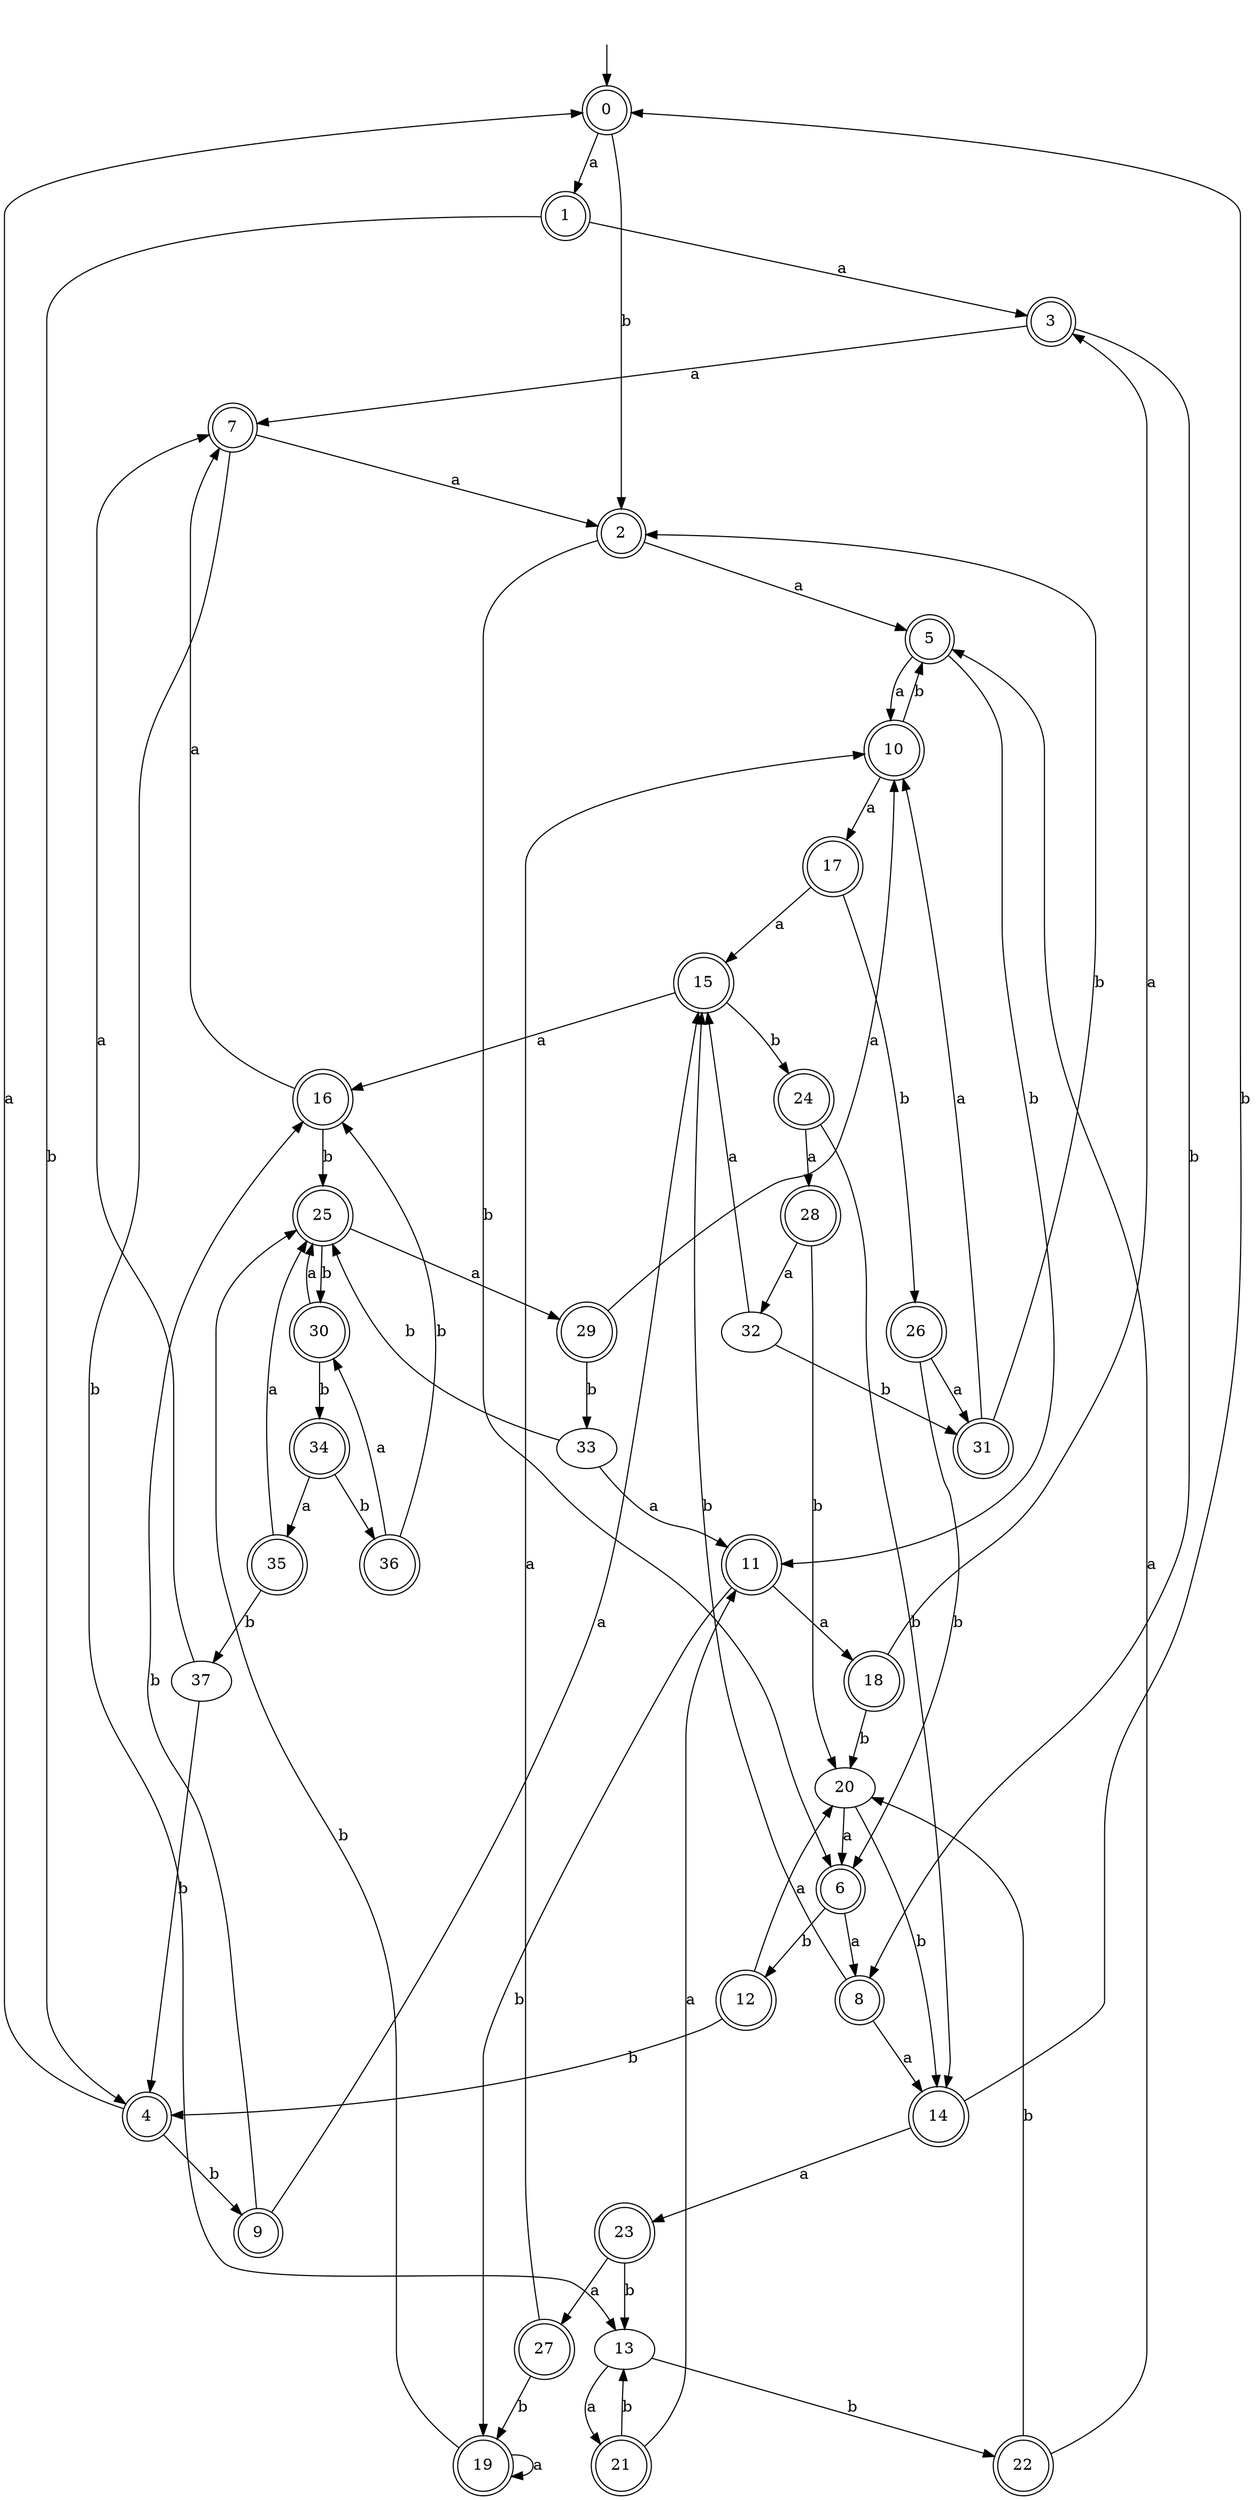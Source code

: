 digraph RandomDFA {
  __start0 [label="", shape=none];
  __start0 -> 0 [label=""];
  0 [shape=circle] [shape=doublecircle]
  0 -> 1 [label="a"]
  0 -> 2 [label="b"]
  1 [shape=doublecircle]
  1 -> 3 [label="a"]
  1 -> 4 [label="b"]
  2 [shape=doublecircle]
  2 -> 5 [label="a"]
  2 -> 6 [label="b"]
  3 [shape=doublecircle]
  3 -> 7 [label="a"]
  3 -> 8 [label="b"]
  4 [shape=doublecircle]
  4 -> 0 [label="a"]
  4 -> 9 [label="b"]
  5 [shape=doublecircle]
  5 -> 10 [label="a"]
  5 -> 11 [label="b"]
  6 [shape=doublecircle]
  6 -> 8 [label="a"]
  6 -> 12 [label="b"]
  7 [shape=doublecircle]
  7 -> 2 [label="a"]
  7 -> 13 [label="b"]
  8 [shape=doublecircle]
  8 -> 14 [label="a"]
  8 -> 15 [label="b"]
  9 [shape=doublecircle]
  9 -> 15 [label="a"]
  9 -> 16 [label="b"]
  10 [shape=doublecircle]
  10 -> 17 [label="a"]
  10 -> 5 [label="b"]
  11 [shape=doublecircle]
  11 -> 18 [label="a"]
  11 -> 19 [label="b"]
  12 [shape=doublecircle]
  12 -> 20 [label="a"]
  12 -> 4 [label="b"]
  13
  13 -> 21 [label="a"]
  13 -> 22 [label="b"]
  14 [shape=doublecircle]
  14 -> 23 [label="a"]
  14 -> 0 [label="b"]
  15 [shape=doublecircle]
  15 -> 16 [label="a"]
  15 -> 24 [label="b"]
  16 [shape=doublecircle]
  16 -> 7 [label="a"]
  16 -> 25 [label="b"]
  17 [shape=doublecircle]
  17 -> 15 [label="a"]
  17 -> 26 [label="b"]
  18 [shape=doublecircle]
  18 -> 3 [label="a"]
  18 -> 20 [label="b"]
  19 [shape=doublecircle]
  19 -> 19 [label="a"]
  19 -> 25 [label="b"]
  20
  20 -> 6 [label="a"]
  20 -> 14 [label="b"]
  21 [shape=doublecircle]
  21 -> 11 [label="a"]
  21 -> 13 [label="b"]
  22 [shape=doublecircle]
  22 -> 5 [label="a"]
  22 -> 20 [label="b"]
  23 [shape=doublecircle]
  23 -> 27 [label="a"]
  23 -> 13 [label="b"]
  24 [shape=doublecircle]
  24 -> 28 [label="a"]
  24 -> 14 [label="b"]
  25 [shape=doublecircle]
  25 -> 29 [label="a"]
  25 -> 30 [label="b"]
  26 [shape=doublecircle]
  26 -> 31 [label="a"]
  26 -> 6 [label="b"]
  27 [shape=doublecircle]
  27 -> 10 [label="a"]
  27 -> 19 [label="b"]
  28 [shape=doublecircle]
  28 -> 32 [label="a"]
  28 -> 20 [label="b"]
  29 [shape=doublecircle]
  29 -> 10 [label="a"]
  29 -> 33 [label="b"]
  30 [shape=doublecircle]
  30 -> 25 [label="a"]
  30 -> 34 [label="b"]
  31 [shape=doublecircle]
  31 -> 10 [label="a"]
  31 -> 2 [label="b"]
  32
  32 -> 15 [label="a"]
  32 -> 31 [label="b"]
  33
  33 -> 11 [label="a"]
  33 -> 25 [label="b"]
  34 [shape=doublecircle]
  34 -> 35 [label="a"]
  34 -> 36 [label="b"]
  35 [shape=doublecircle]
  35 -> 25 [label="a"]
  35 -> 37 [label="b"]
  36 [shape=doublecircle]
  36 -> 30 [label="a"]
  36 -> 16 [label="b"]
  37
  37 -> 7 [label="a"]
  37 -> 4 [label="b"]
}
